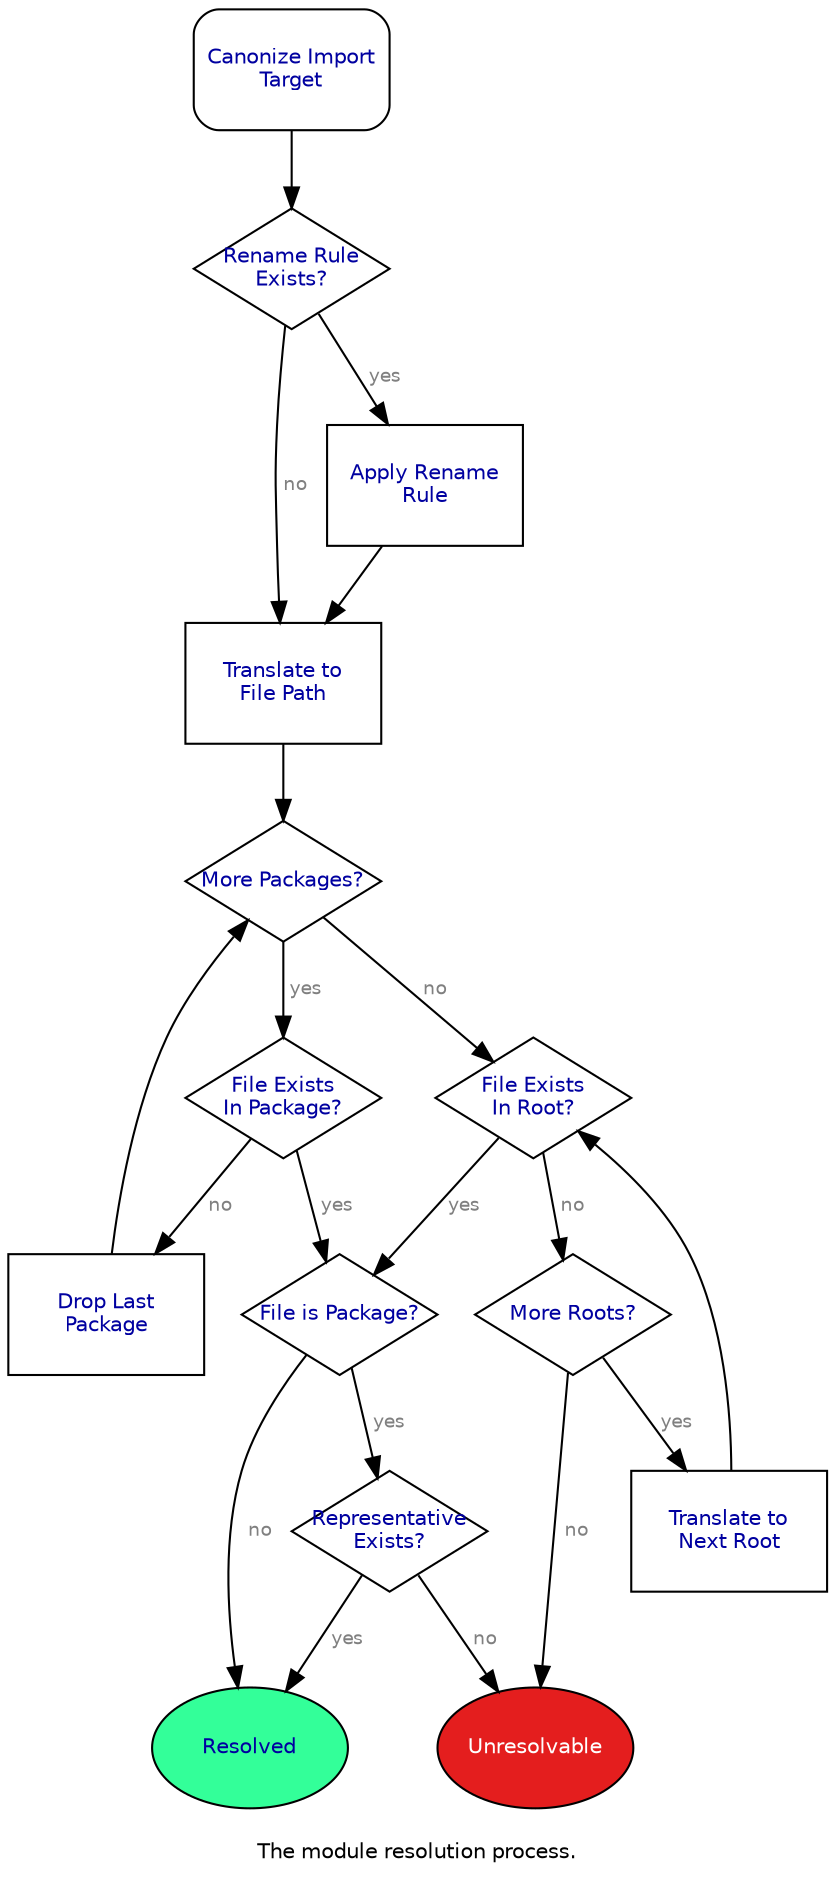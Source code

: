 strict digraph "Module resolution"
{
	label="\nThe module resolution process."
	labelloc="bottom";
	labeljust="center";
	fontname="Helvetica";
	fontsize="10";
	fontcolor="#000000";
	rankdir="TB";

	node
	[
		fixedsize="true",
		width="1.3",
		height="0.8",
		fontname="Helvetica",
		fontsize="10",
		fontcolor="#0000A0",
		target="_top"
	];
	edge
	[
		fontname="Helvetica",
		fontsize="9",
		fontcolor="#808080"
	];

	canonize
	[
		label="Canonize Import\nTarget",
		tooltip="Naively canonize the import target by appending its local name to the canonical name of the dependent module's enclosing container.",
		shape="record",
		style="rounded",
		href="/about-avail/documentation/modules/module-resolution.html#canonize"
	];
	canRename
	[
		label="Rename Rule\nExists?",
		tooltip="Does a module rename rule exist for the naively canonized import target?"
		shape="diamond",
		href="/about-avail/documentation/modules/module-resolution.html#canRename"
	];
	rename
	[
		label="Apply Rename\nRule",
		tooltip="Apply the module rename rule to transform the naively canonized import target.",
		shape="box",
		href="/about-avail/documentation/modules/module-resolution.html#rename"
	];
	translate
	[
		label="Translate to\nFile Path",
		tooltip="Translate the naively canonized import target to a file path by 1) substituting the module root name for its source path and 2) appending .avail to each local name.",
		shape="box",
		href="/about-avail/documentation/modules/module-resolution.html#translate"
	];
	morePackages
	[
		label="More Packages?",
		tooltip="Are there still components of the file path that refer to packages?",
		shape="diamond",
		href="/about-avail/documentation/modules/module-resolution.html#morePackages"
	];
	inPackage
	[
		label="File Exists\nIn Package?",
		tooltip="Does the file path refer to an existing file?",
		shape="diamond",
		href="/about-avail/documentation/modules/module-resolution.html#inPackage"
	];
	isPackage
	[
		label="File is Package?",
		tooltip="Does the file path refer to a package?",
		shape="diamond",
		href="/about-avail/documentation/modules/module-resolution.html#isPackage"
	];
	isRepresented
	[
		label="Representative\nExists?",
		tooltip="Append the package representative to the file path. Does the representative exist?",
		shape="diamond",
		href="/about-avail/documentation/modules/module-resolution.html#isRepresented"
	];
	resolved
	[
		label="Resolved",
		tooltip="Module resolution succeeded. Proceed using the resolved file path.",
		shape="ellipse",
		style="filled",
		fillcolor="#33ff99"
	];
	truncate
	[
		label="Drop Last\nPackage",
		tooltip="Drop the rightmost file path component that corresponds to a package. Proceed with the new file path.",
		shape="box",
		href="/about-avail/documentation/modules/module-resolution.html#truncate"
	];
	inRoot
	[
		label="File Exists\nIn Root?",
		tooltip="Does the file path refer to an existing file?",
		shape="diamond",
		href="/about-avail/documentation/modules/module-resolution.html#inRoot"
	];
	moreRoots
	[
		label="More Roots?",
		tooltip="Are there still module roots that haven't been searched yet?",
		shape="diamond",
		href="/about-avail/documentation/modules/module-resolution.html#moreRoots"
	];
	nextRoot
	[
		label="Translate to\nNext Root",
		tooltip="Rewrite the prefix of the file path that corresponds to the module root. It should now refer to a root that hasn't been searched yet. Proceed with the new file path.",
		shape="box",
		href="/about-avail/documentation/modules/module-resolution.html#nextRoot"
	];
	unresolvable
	[
		label="Unresolvable",
		tooltip="It is not possible to resolve the import target using the supplied module roots, module renames file, and file system. Report failure.",
		shape="ellipse",
		style="filled",
		fillcolor="#e41e1e",
		fontcolor="#ffffff"
	];
	
	canonize -> canRename;
	canRename -> rename [label=" yes"];
	canRename -> translate [label=" no"];
	rename -> translate;
	translate -> morePackages;
	morePackages -> inPackage [label=" yes"];
	inPackage -> isPackage [label=" yes"];
	isPackage -> isRepresented [label=" yes"];
	isPackage -> resolved [label=" no"];
	isRepresented -> resolved [label=" yes"];
	isRepresented -> unresolvable [label=" no"];
	inPackage -> truncate [label=" no"];
	truncate -> morePackages;
	morePackages -> inRoot [label=" no"];
	inRoot -> isPackage [label=" yes"];
	inRoot -> moreRoots [label=" no"];
	moreRoots -> nextRoot [label=" yes"];
	nextRoot -> inRoot;
	moreRoots -> unresolvable [label=" no"];
}
